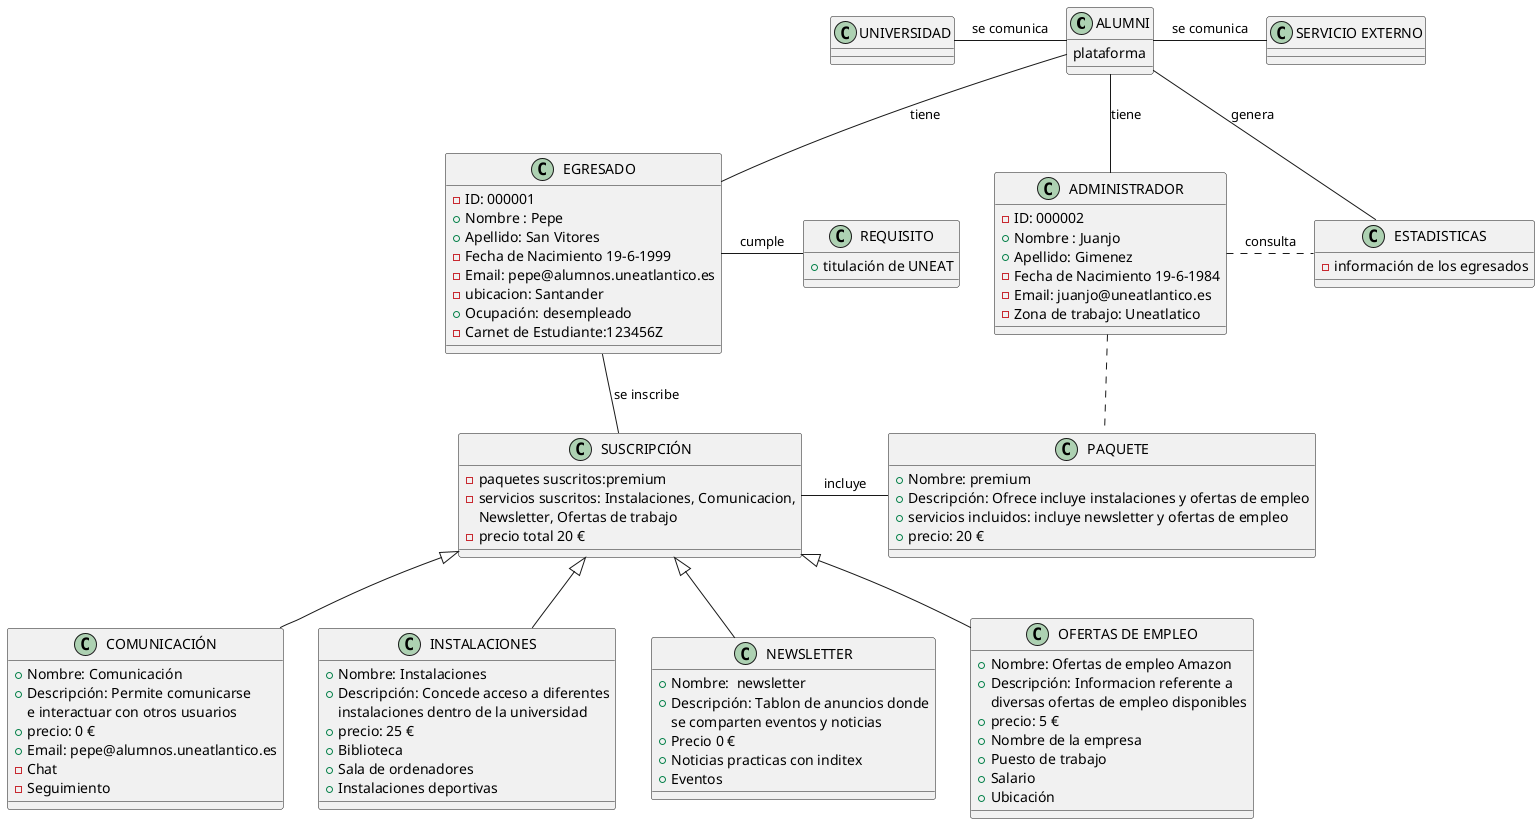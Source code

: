 @startuml AlumniModel

'!theme amiga
skinparam backgroundColor white
skinparam defaultFontName Arial

class ALUMNI 
{
   plataforma
}

class "SERVICIO EXTERNO" {}

class UNIVERSIDAD {}



class EGRESADO 
{
    - ID: 000001
    + Nombre : Pepe
    + Apellido: San Vitores
    - Fecha de Nacimiento 19-6-1999
    - Email: pepe@alumnos.uneatlantico.es
    - ubicacion: Santander
    + Ocupación: desempleado
    -Carnet de Estudiante:123456Z
}

class ADMINISTRADOR
{
    - ID: 000002
    + Nombre : Juanjo
    + Apellido: Gimenez  
    - Fecha de Nacimiento 19-6-1984
    - Email: juanjo@uneatlantico.es
    - Zona de trabajo: Uneatlatico
}

class REQUISITO 
{
    + titulación de UNEAT
}

class ESTADISTICAS 
{
    - información de los egresados
}

class SUSCRIPCIÓN 
{
    - paquetes suscritos:premium
    - servicios suscritos: Instalaciones, Comunicacion,
     Newsletter, Ofertas de trabajo
    - precio total 20 €
}

class PAQUETE
{
    + Nombre: premium
    + Descripción: Ofrece incluye instalaciones y ofertas de empleo
    + servicios incluidos: incluye newsletter y ofertas de empleo
    + precio: 20 €
}

class COMUNICACIÓN 
{
   + Nombre: Comunicación
   + Descripción: Permite comunicarse
    e interactuar con otros usuarios
   +precio: 0 €
   + Email: pepe@alumnos.uneatlantico.es
    -  Chat
    - Seguimiento
}

class INSTALACIONES 
{
    + Nombre: Instalaciones
    + Descripción: Concede acceso a diferentes 
    instalaciones dentro de la universidad
    + precio: 25 €
    + Biblioteca
    + Sala de ordenadores
    + Instalaciones deportivas
}

class NEWSLETTER 
{
    + Nombre:  newsletter
    + Descripción: Tablon de anuncios donde 
    se comparten eventos y noticias
    + Precio 0 €
    + Noticias practicas con inditex
    + Eventos
}

class "OFERTAS DE EMPLEO" 
{
    + Nombre: Ofertas de empleo Amazon
    + Descripción: Informacion referente a
    diversas ofertas de empleo disponibles
    + precio: 5 €
    + Nombre de la empresa
    + Puesto de trabajo
    + Salario
    + Ubicación
}

EGRESADO -up- ALUMNI  : tiene
ALUMNI -- ADMINISTRADOR : tiene
EGRESADO -- SUSCRIPCIÓN : se inscribe
ALUMNI -right- "SERVICIO EXTERNO" : se comunica

EGRESADO -right- REQUISITO : cumple
ALUMNI -right- ESTADISTICAS : genera
ADMINISTRADOR .right. ESTADISTICAS : consulta
SUSCRIPCIÓN -right- PAQUETE : incluye

UNIVERSIDAD -right- ALUMNI : se comunica

ADMINISTRADOR .. PAQUETE

SUSCRIPCIÓN <|-- "COMUNICACIÓN"
SUSCRIPCIÓN <|-- "INSTALACIONES"
SUSCRIPCIÓN <|-- "NEWSLETTER"
SUSCRIPCIÓN <|-- "OFERTAS DE EMPLEO"

@enduml